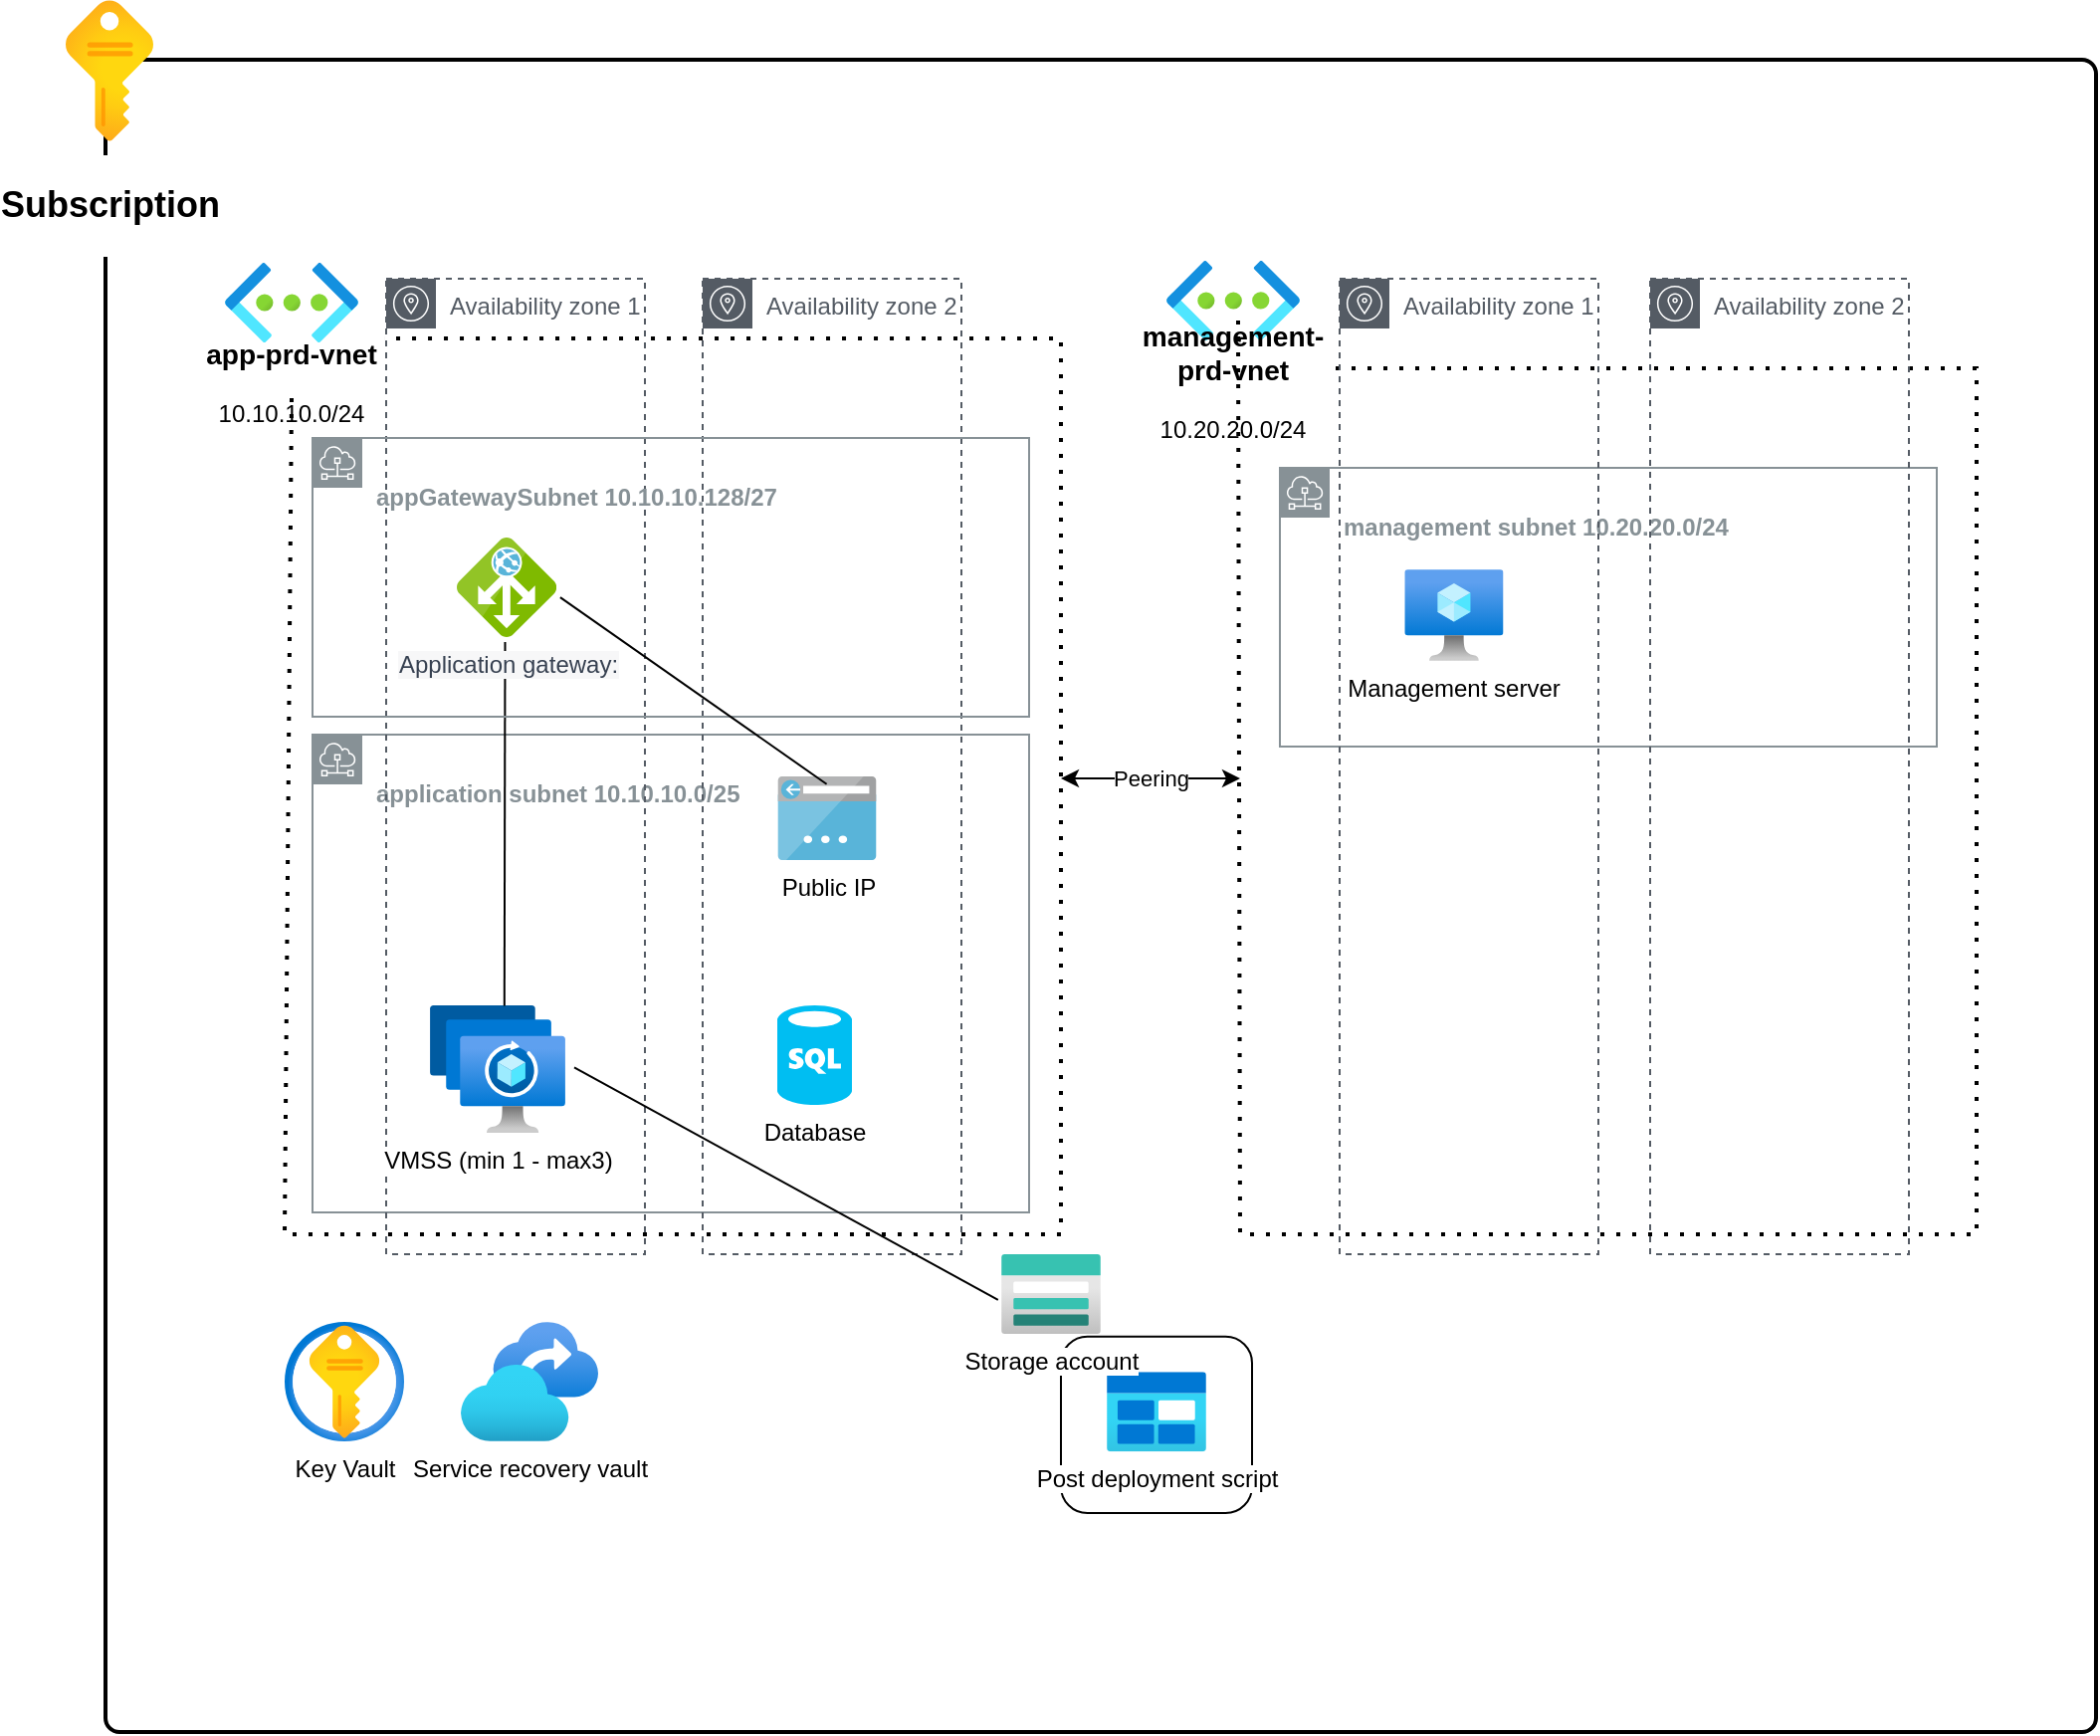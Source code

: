 <mxfile><diagram name="Page-1" id="cYlu6envv1czvwRp3Ll9"><mxGraphModel dx="2344" dy="665" grid="1" gridSize="10" guides="1" tooltips="0" connect="1" arrows="1" fold="1" page="1" pageScale="1" pageWidth="827" pageHeight="1169" math="0" shadow="0"><root><mxCell id="0"/><mxCell id="1" parent="0"/><mxCell id="RFbAg6HDRsfOQvqRXKBl-13" value="" style="rounded=1;whiteSpace=wrap;html=1;absoluteArcSize=1;arcSize=14;strokeWidth=2;" parent="1" vertex="1"><mxGeometry x="-190" y="60" width="1000" height="840" as="geometry"/></mxCell><mxCell id="RFbAg6HDRsfOQvqRXKBl-3" value="&lt;h4&gt;application subnet 10.10.10.0/25&lt;/h4&gt;" style="sketch=0;outlineConnect=0;gradientColor=none;html=1;whiteSpace=wrap;fontSize=12;fontStyle=0;shape=mxgraph.aws4.group;grIcon=mxgraph.aws4.group_subnet;strokeColor=#879196;fillColor=none;verticalAlign=top;align=left;spacingLeft=30;fontColor=#879196;dashed=0;" parent="1" vertex="1"><mxGeometry x="-86" y="399" width="360" height="240" as="geometry"/></mxCell><mxCell id="RFbAg6HDRsfOQvqRXKBl-2" value="" style="image;aspect=fixed;html=1;points=[];align=center;fontSize=12;image=img/lib/azure2/networking/Virtual_Networks.svg;" parent="1" vertex="1"><mxGeometry x="343" y="161" width="67" height="40" as="geometry"/></mxCell><mxCell id="RFbAg6HDRsfOQvqRXKBl-4" value="&lt;h4&gt;management subnet 10.20.20.0/24&lt;/h4&gt;" style="sketch=0;outlineConnect=0;gradientColor=none;html=1;whiteSpace=wrap;fontSize=12;fontStyle=0;shape=mxgraph.aws4.group;grIcon=mxgraph.aws4.group_subnet;strokeColor=#879196;fillColor=none;verticalAlign=top;align=left;spacingLeft=30;fontColor=#879196;dashed=0;" parent="1" vertex="1"><mxGeometry x="400" y="265" width="330" height="140" as="geometry"/></mxCell><mxCell id="RFbAg6HDRsfOQvqRXKBl-5" value="" style="endArrow=none;dashed=1;html=1;dashPattern=1 3;strokeWidth=2;rounded=0;entryX=0.541;entryY=1.016;entryDx=0;entryDy=0;entryPerimeter=0;" parent="1" source="RFbAg6HDRsfOQvqRXKBl-11" target="RFbAg6HDRsfOQvqRXKBl-2" edge="1"><mxGeometry width="50" height="50" relative="1" as="geometry"><mxPoint x="379" y="191" as="sourcePoint"/><mxPoint x="409" y="240" as="targetPoint"/><Array as="points"/></mxGeometry></mxCell><object label="" app-prd-vnet="" id="RFbAg6HDRsfOQvqRXKBl-6"><mxCell style="image;aspect=fixed;html=1;points=[];align=center;fontSize=12;image=img/lib/azure2/networking/Virtual_Networks.svg;" parent="1" vertex="1"><mxGeometry x="-130" y="162" width="67" height="40" as="geometry"/></mxCell></object><mxCell id="RFbAg6HDRsfOQvqRXKBl-7" value="" style="endArrow=none;dashed=1;html=1;dashPattern=1 3;strokeWidth=2;rounded=0;entryX=1;entryY=0;entryDx=0;entryDy=0;exitX=0.5;exitY=1;exitDx=0;exitDy=0;" parent="1" source="RFbAg6HDRsfOQvqRXKBl-9" target="RFbAg6HDRsfOQvqRXKBl-9" edge="1"><mxGeometry width="50" height="50" relative="1" as="geometry"><mxPoint x="-94" y="191" as="sourcePoint"/><mxPoint x="300" y="250" as="targetPoint"/><Array as="points"><mxPoint x="-100" y="650"/><mxPoint x="290" y="650"/><mxPoint x="290" y="360"/><mxPoint x="290" y="200"/></Array></mxGeometry></mxCell><mxCell id="RFbAg6HDRsfOQvqRXKBl-8" value="Peering" style="endArrow=classic;startArrow=classic;html=1;rounded=0;" parent="1" edge="1"><mxGeometry width="50" height="50" relative="1" as="geometry"><mxPoint x="290" y="421" as="sourcePoint"/><mxPoint x="380" y="421" as="targetPoint"/></mxGeometry></mxCell><mxCell id="RFbAg6HDRsfOQvqRXKBl-9" value="&lt;h3&gt;app-prd-vnet&lt;/h3&gt;&lt;div&gt;10.10.10.0/24&lt;/div&gt;" style="text;strokeColor=none;align=center;fillColor=none;html=1;verticalAlign=middle;whiteSpace=wrap;rounded=0;" parent="1" vertex="1"><mxGeometry x="-143" y="200" width="93" height="30" as="geometry"/></mxCell><mxCell id="RFbAg6HDRsfOQvqRXKBl-12" value="" style="endArrow=none;dashed=1;html=1;dashPattern=1 3;strokeWidth=2;rounded=0;entryX=1;entryY=0.5;entryDx=0;entryDy=0;" parent="1" target="RFbAg6HDRsfOQvqRXKBl-11" edge="1"><mxGeometry width="50" height="50" relative="1" as="geometry"><mxPoint x="379" y="191" as="sourcePoint"/><mxPoint x="379" y="191" as="targetPoint"/><Array as="points"><mxPoint x="380" y="650"/><mxPoint x="750" y="650"/><mxPoint x="750" y="420"/><mxPoint x="750" y="215"/></Array></mxGeometry></mxCell><mxCell id="RFbAg6HDRsfOQvqRXKBl-11" value="&lt;h3&gt;management-prd-vnet&lt;/h3&gt;&lt;div&gt;10.20.20.0/24&lt;/div&gt;" style="text;strokeColor=none;align=center;fillColor=none;html=1;verticalAlign=middle;whiteSpace=wrap;rounded=0;" parent="1" vertex="1"><mxGeometry x="330" y="200" width="93" height="30" as="geometry"/></mxCell><mxCell id="RFbAg6HDRsfOQvqRXKBl-14" value="Key Vault" style="image;aspect=fixed;html=1;points=[];align=center;fontSize=12;image=img/lib/azure2/security/Key_Vaults.svg;" parent="1" vertex="1"><mxGeometry x="-100" y="694" width="60" height="60" as="geometry"/></mxCell><mxCell id="RFbAg6HDRsfOQvqRXKBl-16" value="&lt;h2&gt;Subscription&lt;/h2&gt;" style="image;aspect=fixed;html=1;points=[];align=center;fontSize=12;image=img/lib/azure2/general/Subscriptions.svg;" parent="1" vertex="1"><mxGeometry x="-210" y="30" width="44" height="71" as="geometry"/></mxCell><mxCell id="RFbAg6HDRsfOQvqRXKBl-19" value="Availability zone 1" style="sketch=0;outlineConnect=0;gradientColor=none;html=1;whiteSpace=wrap;fontSize=12;fontStyle=0;shape=mxgraph.aws4.group;grIcon=mxgraph.aws4.group_availability_zone;strokeColor=#545B64;fillColor=none;verticalAlign=top;align=left;spacingLeft=30;fontColor=#545B64;dashed=1;" parent="1" vertex="1"><mxGeometry x="-49" y="170" width="130" height="490" as="geometry"/></mxCell><mxCell id="RFbAg6HDRsfOQvqRXKBl-20" value="Availability zone 2" style="sketch=0;outlineConnect=0;gradientColor=none;html=1;whiteSpace=wrap;fontSize=12;fontStyle=0;shape=mxgraph.aws4.group;grIcon=mxgraph.aws4.group_availability_zone;strokeColor=#545B64;fillColor=none;verticalAlign=top;align=left;spacingLeft=30;fontColor=#545B64;dashed=1;" parent="1" vertex="1"><mxGeometry x="110" y="170" width="130" height="490" as="geometry"/></mxCell><mxCell id="RFbAg6HDRsfOQvqRXKBl-21" value="Availability zone 1" style="sketch=0;outlineConnect=0;gradientColor=none;html=1;whiteSpace=wrap;fontSize=12;fontStyle=0;shape=mxgraph.aws4.group;grIcon=mxgraph.aws4.group_availability_zone;strokeColor=#545B64;fillColor=none;verticalAlign=top;align=left;spacingLeft=30;fontColor=#545B64;dashed=1;" parent="1" vertex="1"><mxGeometry x="430" y="170" width="130" height="490" as="geometry"/></mxCell><mxCell id="RFbAg6HDRsfOQvqRXKBl-22" value="Availability zone 2" style="sketch=0;outlineConnect=0;gradientColor=none;html=1;whiteSpace=wrap;fontSize=12;fontStyle=0;shape=mxgraph.aws4.group;grIcon=mxgraph.aws4.group_availability_zone;strokeColor=#545B64;fillColor=none;verticalAlign=top;align=left;spacingLeft=30;fontColor=#545B64;dashed=1;" parent="1" vertex="1"><mxGeometry x="586" y="170" width="130" height="490" as="geometry"/></mxCell><mxCell id="RFbAg6HDRsfOQvqRXKBl-24" value="Service recovery vault" style="image;aspect=fixed;html=1;points=[];align=center;fontSize=12;image=img/lib/azure2/migrate/Recovery_Services_Vaults.svg;" parent="1" vertex="1"><mxGeometry x="-11.5" y="694" width="69" height="60" as="geometry"/></mxCell><mxCell id="RFbAg6HDRsfOQvqRXKBl-31" value="Management server" style="image;aspect=fixed;html=1;points=[];align=center;fontSize=12;image=img/lib/azure2/compute/Virtual_Machine.svg;" parent="1" vertex="1"><mxGeometry x="462.66" y="316" width="49.6" height="46" as="geometry"/></mxCell><mxCell id="10" value="VMSS (min 1 - max3)" style="aspect=fixed;html=1;points=[];align=center;image;fontSize=12;image=img/lib/azure2/networking/Spot_VMSS.svg;fontFamily=Helvetica;" parent="1" vertex="1"><mxGeometry x="-27" y="535" width="68" height="64" as="geometry"/></mxCell><mxCell id="8" value="" style="group" parent="1" vertex="1" connectable="0"><mxGeometry x="260" y="660" width="126" height="130" as="geometry"/></mxCell><mxCell id="RFbAg6HDRsfOQvqRXKBl-28" value="" style="rounded=1;whiteSpace=wrap;html=1;" parent="8" vertex="1"><mxGeometry x="30" y="41.364" width="96" height="88.636" as="geometry"/></mxCell><mxCell id="RFbAg6HDRsfOQvqRXKBl-25" value="Post deployment script" style="image;aspect=fixed;html=1;points=[];align=center;fontSize=12;image=img/lib/azure2/general/Blob_Block.svg;" parent="8" vertex="1"><mxGeometry x="53" y="59.091" width="50" height="40" as="geometry"/></mxCell><mxCell id="RFbAg6HDRsfOQvqRXKBl-23" value="Storage account" style="image;aspect=fixed;html=1;points=[];align=center;fontSize=12;image=img/lib/azure2/storage/Storage_Accounts.svg;" parent="8" vertex="1"><mxGeometry width="50" height="40" as="geometry"/></mxCell><mxCell id="6" value="" style="endArrow=none;html=1;entryX=0.485;entryY=1.049;entryDx=0;entryDy=0;entryPerimeter=0;exitX=0.55;exitY=0.003;exitDx=0;exitDy=0;exitPerimeter=0;" parent="1" source="10" target="9" edge="1"><mxGeometry width="50" height="50" relative="1" as="geometry"><mxPoint x="46.913" y="398" as="sourcePoint"/><mxPoint x="16" y="345" as="targetPoint"/></mxGeometry></mxCell><mxCell id="12" value="&lt;h4&gt;appGatewaySubnet 10.10.10.128/27&lt;/h4&gt;" style="sketch=0;outlineConnect=0;gradientColor=none;html=1;whiteSpace=wrap;fontSize=12;fontStyle=0;shape=mxgraph.aws4.group;grIcon=mxgraph.aws4.group_subnet;strokeColor=#879196;fillColor=none;verticalAlign=top;align=left;spacingLeft=30;fontColor=#879196;dashed=0;" parent="1" vertex="1"><mxGeometry x="-86" y="250" width="360" height="140" as="geometry"/></mxCell><mxCell id="9" value="&lt;span style=&quot;color: rgb(55, 65, 81); text-align: left; background-color: rgb(247, 247, 248);&quot;&gt;&lt;font style=&quot;font-size: 12px;&quot;&gt;Application gateway:&lt;/font&gt;&lt;br&gt;&lt;/span&gt;" style="sketch=0;aspect=fixed;html=1;points=[];align=center;image;fontSize=12;image=img/lib/mscae/Application_Gateway.svg;" parent="1" vertex="1"><mxGeometry x="-13.5" y="300" width="50" height="50" as="geometry"/></mxCell><mxCell id="11" value="Database" style="verticalLabelPosition=bottom;html=1;verticalAlign=top;align=center;strokeColor=none;fillColor=#00BEF2;shape=mxgraph.azure.sql_database;fontFamily=Helvetica;fontSize=12;" parent="1" vertex="1"><mxGeometry x="147.5" y="535" width="37.5" height="50" as="geometry"/></mxCell><mxCell id="13" value="" style="endArrow=none;html=1;entryX=1.066;entryY=0.487;entryDx=0;entryDy=0;entryPerimeter=0;exitX=-0.032;exitY=0.573;exitDx=0;exitDy=0;exitPerimeter=0;" parent="1" source="RFbAg6HDRsfOQvqRXKBl-23" target="10" edge="1"><mxGeometry width="50" height="50" relative="1" as="geometry"><mxPoint x="20.9" y="497.192" as="sourcePoint"/><mxPoint x="20.75" y="362.45" as="targetPoint"/></mxGeometry></mxCell><mxCell id="14" value="Public IP" style="sketch=0;aspect=fixed;html=1;points=[];align=center;image;fontSize=12;image=img/lib/mscae/App_Service_IPAddress.svg;fontFamily=Helvetica;" parent="1" vertex="1"><mxGeometry x="147.5" y="420" width="50" height="42" as="geometry"/></mxCell><mxCell id="15" value="" style="endArrow=none;html=1;entryX=1.039;entryY=0.601;entryDx=0;entryDy=0;entryPerimeter=0;exitX=0.496;exitY=0.092;exitDx=0;exitDy=0;exitPerimeter=0;" parent="1" source="14" target="9" edge="1"><mxGeometry width="50" height="50" relative="1" as="geometry"><mxPoint x="7.4" y="550.192" as="sourcePoint"/><mxPoint x="20.75" y="362.45" as="targetPoint"/></mxGeometry></mxCell></root></mxGraphModel></diagram></mxfile>